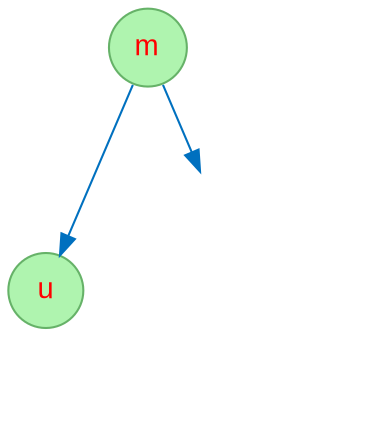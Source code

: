 digraph "Seq-mu" {
node [fontname="Arial", fontcolor=red, shape=circle, style=filled, color="#66B268", fillcolor="#AFF4AF" ];
edge [color = "#0070BF"];
1066516207 [label="m"];
1066516207 -> 443308702;
443308702 [label="u"];
l1066516207 [style=invis];
1066516207 -> l1066516207;
}
